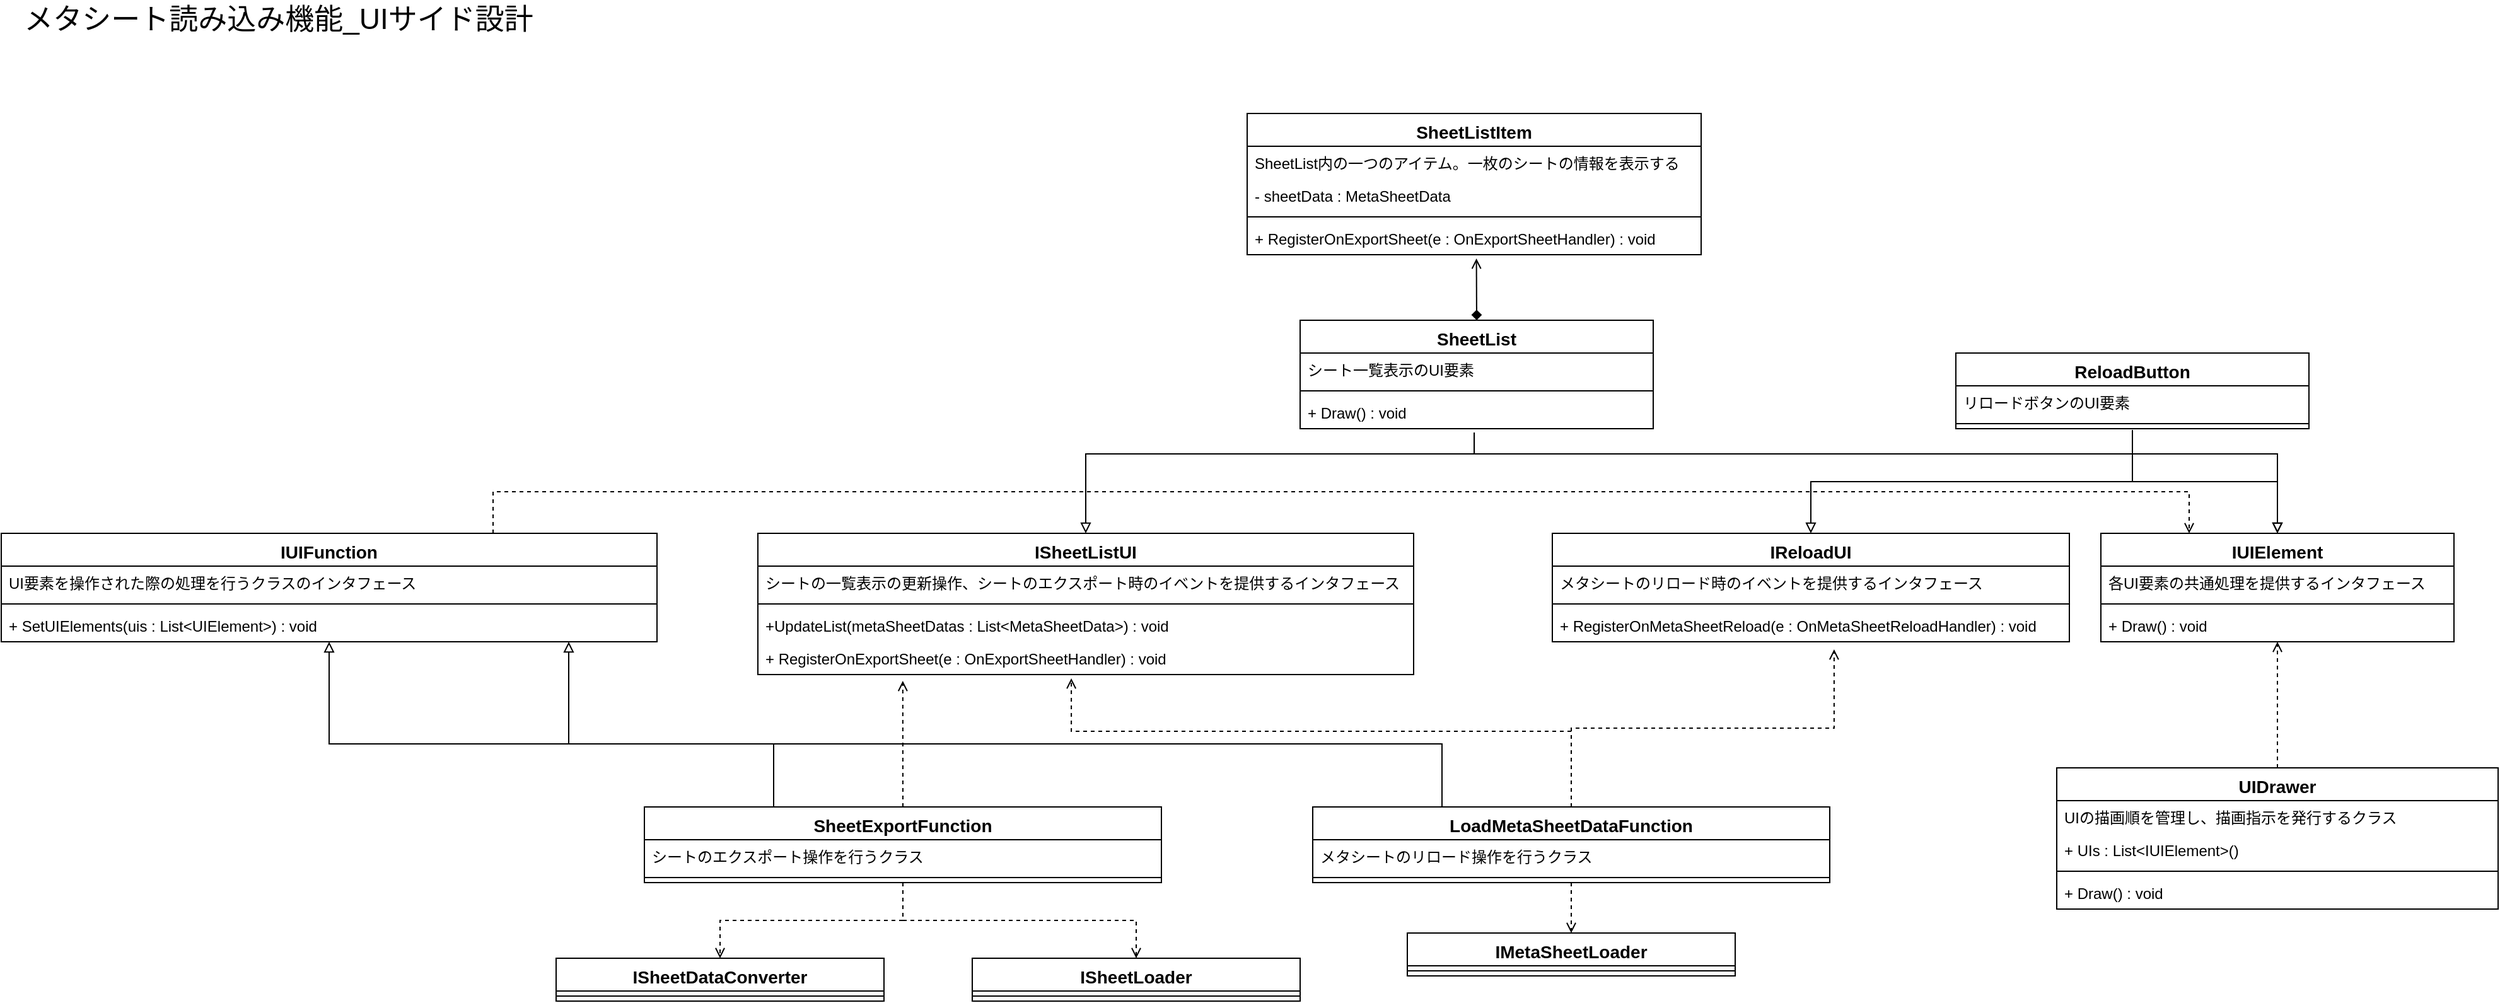 <mxfile version="18.0.1" type="device"><diagram id="pZ8-nbCR5Ntvw2svwKis" name="ページ1"><mxGraphModel dx="4409" dy="3332" grid="1" gridSize="10" guides="1" tooltips="1" connect="1" arrows="1" fold="1" page="1" pageScale="1" pageWidth="827" pageHeight="1169" math="0" shadow="0"><root><mxCell id="0"/><mxCell id="1" parent="0"/><mxCell id="_xUrK5Ruoj5piQmEMa_U-1" value="UIDrawer" style="swimlane;fontStyle=1;align=center;verticalAlign=top;childLayout=stackLayout;horizontal=1;startSize=26;horizontalStack=0;resizeParent=1;resizeParentMax=0;resizeLast=0;collapsible=1;marginBottom=0;fontSize=14;" parent="1" vertex="1"><mxGeometry x="340" y="529" width="350" height="112" as="geometry"/></mxCell><mxCell id="_xUrK5Ruoj5piQmEMa_U-11" value="UIの描画順を管理し、描画指示を発行するクラス" style="text;strokeColor=none;fillColor=none;align=left;verticalAlign=top;spacingLeft=4;spacingRight=4;overflow=hidden;rotatable=0;points=[[0,0.5],[1,0.5]];portConstraint=eastwest;" parent="_xUrK5Ruoj5piQmEMa_U-1" vertex="1"><mxGeometry y="26" width="350" height="26" as="geometry"/></mxCell><mxCell id="_xUrK5Ruoj5piQmEMa_U-2" value="+ UIs : List&lt;IUIElement&gt;()" style="text;strokeColor=none;fillColor=none;align=left;verticalAlign=top;spacingLeft=4;spacingRight=4;overflow=hidden;rotatable=0;points=[[0,0.5],[1,0.5]];portConstraint=eastwest;" parent="_xUrK5Ruoj5piQmEMa_U-1" vertex="1"><mxGeometry y="52" width="350" height="26" as="geometry"/></mxCell><mxCell id="_xUrK5Ruoj5piQmEMa_U-3" value="" style="line;strokeWidth=1;fillColor=none;align=left;verticalAlign=middle;spacingTop=-1;spacingLeft=3;spacingRight=3;rotatable=0;labelPosition=right;points=[];portConstraint=eastwest;" parent="_xUrK5Ruoj5piQmEMa_U-1" vertex="1"><mxGeometry y="78" width="350" height="8" as="geometry"/></mxCell><mxCell id="_xUrK5Ruoj5piQmEMa_U-4" value="+ Draw() : void" style="text;strokeColor=none;fillColor=none;align=left;verticalAlign=top;spacingLeft=4;spacingRight=4;overflow=hidden;rotatable=0;points=[[0,0.5],[1,0.5]];portConstraint=eastwest;" parent="_xUrK5Ruoj5piQmEMa_U-1" vertex="1"><mxGeometry y="86" width="350" height="26" as="geometry"/></mxCell><mxCell id="_xUrK5Ruoj5piQmEMa_U-5" value="メタシート読み込み機能_UIサイド設計" style="text;html=1;strokeColor=none;fillColor=none;align=center;verticalAlign=middle;whiteSpace=wrap;rounded=0;fontSize=23;" parent="1" vertex="1"><mxGeometry x="-1280" y="-80" width="420" height="30" as="geometry"/></mxCell><mxCell id="_xUrK5Ruoj5piQmEMa_U-7" value="IUIElement" style="swimlane;fontStyle=1;align=center;verticalAlign=top;childLayout=stackLayout;horizontal=1;startSize=26;horizontalStack=0;resizeParent=1;resizeParentMax=0;resizeLast=0;collapsible=1;marginBottom=0;fontSize=14;" parent="1" vertex="1"><mxGeometry x="375" y="343" width="280" height="86" as="geometry"/></mxCell><mxCell id="_xUrK5Ruoj5piQmEMa_U-8" value="各UI要素の共通処理を提供するインタフェース" style="text;strokeColor=none;fillColor=none;align=left;verticalAlign=top;spacingLeft=4;spacingRight=4;overflow=hidden;rotatable=0;points=[[0,0.5],[1,0.5]];portConstraint=eastwest;" parent="_xUrK5Ruoj5piQmEMa_U-7" vertex="1"><mxGeometry y="26" width="280" height="26" as="geometry"/></mxCell><mxCell id="_xUrK5Ruoj5piQmEMa_U-9" value="" style="line;strokeWidth=1;fillColor=none;align=left;verticalAlign=middle;spacingTop=-1;spacingLeft=3;spacingRight=3;rotatable=0;labelPosition=right;points=[];portConstraint=eastwest;" parent="_xUrK5Ruoj5piQmEMa_U-7" vertex="1"><mxGeometry y="52" width="280" height="8" as="geometry"/></mxCell><mxCell id="_xUrK5Ruoj5piQmEMa_U-10" value="+ Draw() : void" style="text;strokeColor=none;fillColor=none;align=left;verticalAlign=top;spacingLeft=4;spacingRight=4;overflow=hidden;rotatable=0;points=[[0,0.5],[1,0.5]];portConstraint=eastwest;" parent="_xUrK5Ruoj5piQmEMa_U-7" vertex="1"><mxGeometry y="60" width="280" height="26" as="geometry"/></mxCell><mxCell id="_xUrK5Ruoj5piQmEMa_U-12" value="" style="endArrow=open;html=1;rounded=0;fontSize=23;exitX=0.5;exitY=0;exitDx=0;exitDy=0;dashed=1;endFill=0;" parent="1" source="_xUrK5Ruoj5piQmEMa_U-1" target="_xUrK5Ruoj5piQmEMa_U-7" edge="1"><mxGeometry width="50" height="50" relative="1" as="geometry"><mxPoint x="435" y="493" as="sourcePoint"/><mxPoint x="515" y="453" as="targetPoint"/></mxGeometry></mxCell><mxCell id="_xUrK5Ruoj5piQmEMa_U-13" value="ReloadButton" style="swimlane;fontStyle=1;align=center;verticalAlign=top;childLayout=stackLayout;horizontal=1;startSize=26;horizontalStack=0;resizeParent=1;resizeParentMax=0;resizeLast=0;collapsible=1;marginBottom=0;fontSize=14;" parent="1" vertex="1"><mxGeometry x="260" y="200" width="280" height="60" as="geometry"/></mxCell><mxCell id="_xUrK5Ruoj5piQmEMa_U-14" value="リロードボタンのUI要素" style="text;strokeColor=none;fillColor=none;align=left;verticalAlign=top;spacingLeft=4;spacingRight=4;overflow=hidden;rotatable=0;points=[[0,0.5],[1,0.5]];portConstraint=eastwest;" parent="_xUrK5Ruoj5piQmEMa_U-13" vertex="1"><mxGeometry y="26" width="280" height="26" as="geometry"/></mxCell><mxCell id="_xUrK5Ruoj5piQmEMa_U-15" value="" style="line;strokeWidth=1;fillColor=none;align=left;verticalAlign=middle;spacingTop=-1;spacingLeft=3;spacingRight=3;rotatable=0;labelPosition=right;points=[];portConstraint=eastwest;" parent="_xUrK5Ruoj5piQmEMa_U-13" vertex="1"><mxGeometry y="52" width="280" height="8" as="geometry"/></mxCell><mxCell id="_xUrK5Ruoj5piQmEMa_U-17" value="IReloadUI" style="swimlane;fontStyle=1;align=center;verticalAlign=top;childLayout=stackLayout;horizontal=1;startSize=26;horizontalStack=0;resizeParent=1;resizeParentMax=0;resizeLast=0;collapsible=1;marginBottom=0;fontSize=14;" parent="1" vertex="1"><mxGeometry x="-60" y="343" width="410" height="86" as="geometry"/></mxCell><mxCell id="_xUrK5Ruoj5piQmEMa_U-18" value="メタシートのリロード時のイベントを提供するインタフェース" style="text;strokeColor=none;fillColor=none;align=left;verticalAlign=top;spacingLeft=4;spacingRight=4;overflow=hidden;rotatable=0;points=[[0,0.5],[1,0.5]];portConstraint=eastwest;" parent="_xUrK5Ruoj5piQmEMa_U-17" vertex="1"><mxGeometry y="26" width="410" height="26" as="geometry"/></mxCell><mxCell id="_xUrK5Ruoj5piQmEMa_U-19" value="" style="line;strokeWidth=1;fillColor=none;align=left;verticalAlign=middle;spacingTop=-1;spacingLeft=3;spacingRight=3;rotatable=0;labelPosition=right;points=[];portConstraint=eastwest;" parent="_xUrK5Ruoj5piQmEMa_U-17" vertex="1"><mxGeometry y="52" width="410" height="8" as="geometry"/></mxCell><mxCell id="_xUrK5Ruoj5piQmEMa_U-20" value="+ RegisterOnMetaSheetReload(e : OnMetaSheetReloadHandler) : void" style="text;strokeColor=none;fillColor=none;align=left;verticalAlign=top;spacingLeft=4;spacingRight=4;overflow=hidden;rotatable=0;points=[[0,0.5],[1,0.5]];portConstraint=eastwest;" parent="_xUrK5Ruoj5piQmEMa_U-17" vertex="1"><mxGeometry y="60" width="410" height="26" as="geometry"/></mxCell><mxCell id="_xUrK5Ruoj5piQmEMa_U-21" value="" style="endArrow=block;html=1;rounded=0;fontSize=23;endFill=0;exitX=0.5;exitY=1.192;exitDx=0;exitDy=0;exitPerimeter=0;entryX=0.5;entryY=0;entryDx=0;entryDy=0;edgeStyle=elbowEdgeStyle;elbow=vertical;" parent="1" target="_xUrK5Ruoj5piQmEMa_U-17" edge="1"><mxGeometry width="50" height="50" relative="1" as="geometry"><mxPoint x="400" y="260.992" as="sourcePoint"/><mxPoint x="524" y="439" as="targetPoint"/></mxGeometry></mxCell><mxCell id="_xUrK5Ruoj5piQmEMa_U-22" value="" style="endArrow=block;html=1;rounded=0;fontSize=23;endFill=0;exitX=0.5;exitY=1.192;exitDx=0;exitDy=0;exitPerimeter=0;entryX=0.5;entryY=0;entryDx=0;entryDy=0;edgeStyle=elbowEdgeStyle;elbow=vertical;" parent="1" target="_xUrK5Ruoj5piQmEMa_U-7" edge="1"><mxGeometry width="50" height="50" relative="1" as="geometry"><mxPoint x="400" y="260.992" as="sourcePoint"/><mxPoint x="190" y="353" as="targetPoint"/></mxGeometry></mxCell><mxCell id="8NGYuiesdJugv4xLFemF-8" value="SheetList" style="swimlane;fontStyle=1;align=center;verticalAlign=top;childLayout=stackLayout;horizontal=1;startSize=26;horizontalStack=0;resizeParent=1;resizeParentMax=0;resizeLast=0;collapsible=1;marginBottom=0;fontSize=14;" parent="1" vertex="1"><mxGeometry x="-260" y="174" width="280" height="86" as="geometry"/></mxCell><mxCell id="8NGYuiesdJugv4xLFemF-9" value="シート一覧表示のUI要素" style="text;strokeColor=none;fillColor=none;align=left;verticalAlign=top;spacingLeft=4;spacingRight=4;overflow=hidden;rotatable=0;points=[[0,0.5],[1,0.5]];portConstraint=eastwest;" parent="8NGYuiesdJugv4xLFemF-8" vertex="1"><mxGeometry y="26" width="280" height="26" as="geometry"/></mxCell><mxCell id="8NGYuiesdJugv4xLFemF-10" value="" style="line;strokeWidth=1;fillColor=none;align=left;verticalAlign=middle;spacingTop=-1;spacingLeft=3;spacingRight=3;rotatable=0;labelPosition=right;points=[];portConstraint=eastwest;" parent="8NGYuiesdJugv4xLFemF-8" vertex="1"><mxGeometry y="52" width="280" height="8" as="geometry"/></mxCell><mxCell id="8NGYuiesdJugv4xLFemF-11" value="+ Draw() : void" style="text;strokeColor=none;fillColor=none;align=left;verticalAlign=top;spacingLeft=4;spacingRight=4;overflow=hidden;rotatable=0;points=[[0,0.5],[1,0.5]];portConstraint=eastwest;" parent="8NGYuiesdJugv4xLFemF-8" vertex="1"><mxGeometry y="60" width="280" height="26" as="geometry"/></mxCell><mxCell id="8NGYuiesdJugv4xLFemF-12" value="" style="endArrow=block;html=1;rounded=0;fontSize=23;endFill=0;exitX=0.493;exitY=1.154;exitDx=0;exitDy=0;exitPerimeter=0;entryX=0.5;entryY=0;entryDx=0;entryDy=0;edgeStyle=elbowEdgeStyle;elbow=vertical;" parent="1" source="8NGYuiesdJugv4xLFemF-11" target="_xUrK5Ruoj5piQmEMa_U-7" edge="1"><mxGeometry width="50" height="50" relative="1" as="geometry"><mxPoint x="410" y="270.992" as="sourcePoint"/><mxPoint x="525" y="353" as="targetPoint"/><Array as="points"><mxPoint x="200" y="280"/></Array></mxGeometry></mxCell><mxCell id="8NGYuiesdJugv4xLFemF-13" value="ISheetListUI" style="swimlane;fontStyle=1;align=center;verticalAlign=top;childLayout=stackLayout;horizontal=1;startSize=26;horizontalStack=0;resizeParent=1;resizeParentMax=0;resizeLast=0;collapsible=1;marginBottom=0;fontSize=14;" parent="1" vertex="1"><mxGeometry x="-690" y="343" width="520" height="112" as="geometry"/></mxCell><mxCell id="8NGYuiesdJugv4xLFemF-14" value="シートの一覧表示の更新操作、シートのエクスポート時のイベントを提供するインタフェース" style="text;strokeColor=none;fillColor=none;align=left;verticalAlign=top;spacingLeft=4;spacingRight=4;overflow=hidden;rotatable=0;points=[[0,0.5],[1,0.5]];portConstraint=eastwest;" parent="8NGYuiesdJugv4xLFemF-13" vertex="1"><mxGeometry y="26" width="520" height="26" as="geometry"/></mxCell><mxCell id="8NGYuiesdJugv4xLFemF-15" value="" style="line;strokeWidth=1;fillColor=none;align=left;verticalAlign=middle;spacingTop=-1;spacingLeft=3;spacingRight=3;rotatable=0;labelPosition=right;points=[];portConstraint=eastwest;" parent="8NGYuiesdJugv4xLFemF-13" vertex="1"><mxGeometry y="52" width="520" height="8" as="geometry"/></mxCell><mxCell id="8NGYuiesdJugv4xLFemF-16" value="+UpdateList(metaSheetDatas : List&lt;MetaSheetData&gt;) : void" style="text;strokeColor=none;fillColor=none;align=left;verticalAlign=top;spacingLeft=4;spacingRight=4;overflow=hidden;rotatable=0;points=[[0,0.5],[1,0.5]];portConstraint=eastwest;" parent="8NGYuiesdJugv4xLFemF-13" vertex="1"><mxGeometry y="60" width="520" height="26" as="geometry"/></mxCell><mxCell id="8NGYuiesdJugv4xLFemF-18" value="+ RegisterOnExportSheet(e : OnExportSheetHandler) : void" style="text;strokeColor=none;fillColor=none;align=left;verticalAlign=top;spacingLeft=4;spacingRight=4;overflow=hidden;rotatable=0;points=[[0,0.5],[1,0.5]];portConstraint=eastwest;" parent="8NGYuiesdJugv4xLFemF-13" vertex="1"><mxGeometry y="86" width="520" height="26" as="geometry"/></mxCell><mxCell id="8NGYuiesdJugv4xLFemF-17" value="" style="endArrow=block;html=1;rounded=0;fontSize=23;endFill=0;exitX=0.493;exitY=1.115;exitDx=0;exitDy=0;exitPerimeter=0;entryX=0.5;entryY=0;entryDx=0;entryDy=0;edgeStyle=elbowEdgeStyle;elbow=vertical;" parent="1" source="8NGYuiesdJugv4xLFemF-11" target="8NGYuiesdJugv4xLFemF-13" edge="1"><mxGeometry width="50" height="50" relative="1" as="geometry"><mxPoint x="-111.96" y="274.004" as="sourcePoint"/><mxPoint x="525" y="353" as="targetPoint"/><Array as="points"><mxPoint x="-150" y="280"/></Array></mxGeometry></mxCell><mxCell id="8NGYuiesdJugv4xLFemF-19" value="LoadMetaSheetDataFunction" style="swimlane;fontStyle=1;align=center;verticalAlign=top;childLayout=stackLayout;horizontal=1;startSize=26;horizontalStack=0;resizeParent=1;resizeParentMax=0;resizeLast=0;collapsible=1;marginBottom=0;fontSize=14;" parent="1" vertex="1"><mxGeometry x="-250" y="560" width="410" height="60" as="geometry"/></mxCell><mxCell id="8NGYuiesdJugv4xLFemF-20" value="メタシートのリロード操作を行うクラス" style="text;strokeColor=none;fillColor=none;align=left;verticalAlign=top;spacingLeft=4;spacingRight=4;overflow=hidden;rotatable=0;points=[[0,0.5],[1,0.5]];portConstraint=eastwest;" parent="8NGYuiesdJugv4xLFemF-19" vertex="1"><mxGeometry y="26" width="410" height="26" as="geometry"/></mxCell><mxCell id="8NGYuiesdJugv4xLFemF-21" value="" style="line;strokeWidth=1;fillColor=none;align=left;verticalAlign=middle;spacingTop=-1;spacingLeft=3;spacingRight=3;rotatable=0;labelPosition=right;points=[];portConstraint=eastwest;" parent="8NGYuiesdJugv4xLFemF-19" vertex="1"><mxGeometry y="52" width="410" height="8" as="geometry"/></mxCell><mxCell id="8NGYuiesdJugv4xLFemF-23" value="" style="endArrow=open;html=1;rounded=0;fontSize=23;exitX=0.5;exitY=0;exitDx=0;exitDy=0;dashed=1;endFill=0;edgeStyle=elbowEdgeStyle;elbow=vertical;entryX=0.545;entryY=1.231;entryDx=0;entryDy=0;entryPerimeter=0;" parent="1" source="8NGYuiesdJugv4xLFemF-19" target="_xUrK5Ruoj5piQmEMa_U-20" edge="1"><mxGeometry width="50" height="50" relative="1" as="geometry"><mxPoint x="525" y="539" as="sourcePoint"/><mxPoint x="525" y="439" as="targetPoint"/></mxGeometry></mxCell><mxCell id="8NGYuiesdJugv4xLFemF-24" value="" style="endArrow=open;html=1;rounded=0;fontSize=23;exitX=0.5;exitY=0;exitDx=0;exitDy=0;dashed=1;endFill=0;edgeStyle=elbowEdgeStyle;elbow=vertical;entryX=0.478;entryY=1.115;entryDx=0;entryDy=0;entryPerimeter=0;" parent="1" source="8NGYuiesdJugv4xLFemF-19" target="8NGYuiesdJugv4xLFemF-18" edge="1"><mxGeometry width="50" height="50" relative="1" as="geometry"><mxPoint x="-35" y="570" as="sourcePoint"/><mxPoint x="-420" y="470" as="targetPoint"/><Array as="points"><mxPoint x="-250" y="500"/></Array></mxGeometry></mxCell><mxCell id="8NGYuiesdJugv4xLFemF-25" value="SheetExportFunction" style="swimlane;fontStyle=1;align=center;verticalAlign=top;childLayout=stackLayout;horizontal=1;startSize=26;horizontalStack=0;resizeParent=1;resizeParentMax=0;resizeLast=0;collapsible=1;marginBottom=0;fontSize=14;" parent="1" vertex="1"><mxGeometry x="-780" y="560" width="410" height="60" as="geometry"/></mxCell><mxCell id="8NGYuiesdJugv4xLFemF-26" value="シートのエクスポート操作を行うクラス" style="text;strokeColor=none;fillColor=none;align=left;verticalAlign=top;spacingLeft=4;spacingRight=4;overflow=hidden;rotatable=0;points=[[0,0.5],[1,0.5]];portConstraint=eastwest;" parent="8NGYuiesdJugv4xLFemF-25" vertex="1"><mxGeometry y="26" width="410" height="26" as="geometry"/></mxCell><mxCell id="8NGYuiesdJugv4xLFemF-27" value="" style="line;strokeWidth=1;fillColor=none;align=left;verticalAlign=middle;spacingTop=-1;spacingLeft=3;spacingRight=3;rotatable=0;labelPosition=right;points=[];portConstraint=eastwest;" parent="8NGYuiesdJugv4xLFemF-25" vertex="1"><mxGeometry y="52" width="410" height="8" as="geometry"/></mxCell><mxCell id="8NGYuiesdJugv4xLFemF-29" value="" style="endArrow=open;html=1;rounded=0;fontSize=23;exitX=0.5;exitY=0;exitDx=0;exitDy=0;dashed=1;endFill=0;elbow=vertical;entryX=0.221;entryY=1.192;entryDx=0;entryDy=0;entryPerimeter=0;" parent="1" source="8NGYuiesdJugv4xLFemF-25" target="8NGYuiesdJugv4xLFemF-18" edge="1"><mxGeometry width="50" height="50" relative="1" as="geometry"><mxPoint x="-35" y="570" as="sourcePoint"/><mxPoint x="-575" y="480" as="targetPoint"/></mxGeometry></mxCell><mxCell id="8NGYuiesdJugv4xLFemF-30" value="IMetaSheetLoader" style="swimlane;fontStyle=1;align=center;verticalAlign=top;childLayout=stackLayout;horizontal=1;startSize=26;horizontalStack=0;resizeParent=1;resizeParentMax=0;resizeLast=0;collapsible=1;marginBottom=0;fontSize=14;" parent="1" vertex="1"><mxGeometry x="-175" y="660" width="260" height="34" as="geometry"/></mxCell><mxCell id="8NGYuiesdJugv4xLFemF-33" value="" style="line;strokeWidth=1;fillColor=none;align=left;verticalAlign=middle;spacingTop=-1;spacingLeft=3;spacingRight=3;rotatable=0;labelPosition=right;points=[];portConstraint=eastwest;" parent="8NGYuiesdJugv4xLFemF-30" vertex="1"><mxGeometry y="26" width="260" height="8" as="geometry"/></mxCell><mxCell id="8NGYuiesdJugv4xLFemF-35" value="" style="endArrow=open;html=1;rounded=0;fontSize=23;exitX=0.5;exitY=1;exitDx=0;exitDy=0;dashed=1;endFill=0;entryX=0.5;entryY=0;entryDx=0;entryDy=0;" parent="1" source="8NGYuiesdJugv4xLFemF-19" target="8NGYuiesdJugv4xLFemF-30" edge="1"><mxGeometry width="50" height="50" relative="1" as="geometry"><mxPoint x="525" y="539" as="sourcePoint"/><mxPoint x="525" y="439" as="targetPoint"/></mxGeometry></mxCell><mxCell id="8NGYuiesdJugv4xLFemF-36" value="ISheetLoader" style="swimlane;fontStyle=1;align=center;verticalAlign=top;childLayout=stackLayout;horizontal=1;startSize=26;horizontalStack=0;resizeParent=1;resizeParentMax=0;resizeLast=0;collapsible=1;marginBottom=0;fontSize=14;" parent="1" vertex="1"><mxGeometry x="-520" y="680" width="260" height="34" as="geometry"/></mxCell><mxCell id="8NGYuiesdJugv4xLFemF-37" value="" style="line;strokeWidth=1;fillColor=none;align=left;verticalAlign=middle;spacingTop=-1;spacingLeft=3;spacingRight=3;rotatable=0;labelPosition=right;points=[];portConstraint=eastwest;" parent="8NGYuiesdJugv4xLFemF-36" vertex="1"><mxGeometry y="26" width="260" height="8" as="geometry"/></mxCell><mxCell id="8NGYuiesdJugv4xLFemF-38" value="ISheetDataConverter" style="swimlane;fontStyle=1;align=center;verticalAlign=top;childLayout=stackLayout;horizontal=1;startSize=26;horizontalStack=0;resizeParent=1;resizeParentMax=0;resizeLast=0;collapsible=1;marginBottom=0;fontSize=14;" parent="1" vertex="1"><mxGeometry x="-850" y="680" width="260" height="34" as="geometry"/></mxCell><mxCell id="8NGYuiesdJugv4xLFemF-39" value="" style="line;strokeWidth=1;fillColor=none;align=left;verticalAlign=middle;spacingTop=-1;spacingLeft=3;spacingRight=3;rotatable=0;labelPosition=right;points=[];portConstraint=eastwest;" parent="8NGYuiesdJugv4xLFemF-38" vertex="1"><mxGeometry y="26" width="260" height="8" as="geometry"/></mxCell><mxCell id="8NGYuiesdJugv4xLFemF-40" value="" style="endArrow=open;html=1;rounded=0;fontSize=23;exitX=0.5;exitY=1;exitDx=0;exitDy=0;dashed=1;endFill=0;elbow=vertical;entryX=0.5;entryY=0;entryDx=0;entryDy=0;edgeStyle=elbowEdgeStyle;" parent="1" source="8NGYuiesdJugv4xLFemF-25" target="8NGYuiesdJugv4xLFemF-38" edge="1"><mxGeometry width="50" height="50" relative="1" as="geometry"><mxPoint x="-565" y="570" as="sourcePoint"/><mxPoint x="-565.08" y="469.992" as="targetPoint"/></mxGeometry></mxCell><mxCell id="8NGYuiesdJugv4xLFemF-41" value="" style="endArrow=open;html=1;rounded=0;fontSize=23;exitX=0.5;exitY=1;exitDx=0;exitDy=0;dashed=1;endFill=0;elbow=vertical;entryX=0.5;entryY=0;entryDx=0;entryDy=0;edgeStyle=elbowEdgeStyle;" parent="1" source="8NGYuiesdJugv4xLFemF-25" target="8NGYuiesdJugv4xLFemF-36" edge="1"><mxGeometry width="50" height="50" relative="1" as="geometry"><mxPoint x="-565" y="630" as="sourcePoint"/><mxPoint x="-710" y="690" as="targetPoint"/></mxGeometry></mxCell><mxCell id="imFlmOSH9oFwfvli5ju6-1" value="IUIFunction" style="swimlane;fontStyle=1;align=center;verticalAlign=top;childLayout=stackLayout;horizontal=1;startSize=26;horizontalStack=0;resizeParent=1;resizeParentMax=0;resizeLast=0;collapsible=1;marginBottom=0;fontSize=14;" vertex="1" parent="1"><mxGeometry x="-1290" y="343" width="520" height="86" as="geometry"/></mxCell><mxCell id="imFlmOSH9oFwfvli5ju6-2" value="UI要素を操作された際の処理を行うクラスのインタフェース" style="text;strokeColor=none;fillColor=none;align=left;verticalAlign=top;spacingLeft=4;spacingRight=4;overflow=hidden;rotatable=0;points=[[0,0.5],[1,0.5]];portConstraint=eastwest;" vertex="1" parent="imFlmOSH9oFwfvli5ju6-1"><mxGeometry y="26" width="520" height="26" as="geometry"/></mxCell><mxCell id="imFlmOSH9oFwfvli5ju6-3" value="" style="line;strokeWidth=1;fillColor=none;align=left;verticalAlign=middle;spacingTop=-1;spacingLeft=3;spacingRight=3;rotatable=0;labelPosition=right;points=[];portConstraint=eastwest;" vertex="1" parent="imFlmOSH9oFwfvli5ju6-1"><mxGeometry y="52" width="520" height="8" as="geometry"/></mxCell><mxCell id="imFlmOSH9oFwfvli5ju6-5" value="+ SetUIElements(uis : List&lt;UIElement&gt;) : void" style="text;strokeColor=none;fillColor=none;align=left;verticalAlign=top;spacingLeft=4;spacingRight=4;overflow=hidden;rotatable=0;points=[[0,0.5],[1,0.5]];portConstraint=eastwest;" vertex="1" parent="imFlmOSH9oFwfvli5ju6-1"><mxGeometry y="60" width="520" height="26" as="geometry"/></mxCell><mxCell id="imFlmOSH9oFwfvli5ju6-6" value="" style="endArrow=block;html=1;rounded=0;fontSize=23;endFill=0;exitX=0.25;exitY=0;exitDx=0;exitDy=0;edgeStyle=elbowEdgeStyle;elbow=vertical;" edge="1" parent="1" source="8NGYuiesdJugv4xLFemF-25" target="imFlmOSH9oFwfvli5ju6-1"><mxGeometry width="50" height="50" relative="1" as="geometry"><mxPoint x="-111.96" y="272.99" as="sourcePoint"/><mxPoint x="-1030" y="500" as="targetPoint"/><Array as="points"><mxPoint x="-840" y="510"/></Array></mxGeometry></mxCell><mxCell id="imFlmOSH9oFwfvli5ju6-7" value="" style="endArrow=block;html=1;rounded=0;fontSize=23;endFill=0;exitX=0.25;exitY=0;exitDx=0;exitDy=0;edgeStyle=elbowEdgeStyle;elbow=vertical;" edge="1" parent="1" source="8NGYuiesdJugv4xLFemF-19" target="imFlmOSH9oFwfvli5ju6-1"><mxGeometry width="50" height="50" relative="1" as="geometry"><mxPoint x="-667.5" y="570.0" as="sourcePoint"/><mxPoint x="-1040" y="440" as="targetPoint"/><Array as="points"><mxPoint x="-600" y="510"/></Array></mxGeometry></mxCell><mxCell id="imFlmOSH9oFwfvli5ju6-8" value="SheetListItem" style="swimlane;fontStyle=1;align=center;verticalAlign=top;childLayout=stackLayout;horizontal=1;startSize=26;horizontalStack=0;resizeParent=1;resizeParentMax=0;resizeLast=0;collapsible=1;marginBottom=0;fontSize=14;" vertex="1" parent="1"><mxGeometry x="-302" y="10" width="360" height="112" as="geometry"/></mxCell><mxCell id="imFlmOSH9oFwfvli5ju6-9" value="SheetList内の一つのアイテム。一枚のシートの情報を表示する" style="text;strokeColor=none;fillColor=none;align=left;verticalAlign=top;spacingLeft=4;spacingRight=4;overflow=hidden;rotatable=0;points=[[0,0.5],[1,0.5]];portConstraint=eastwest;" vertex="1" parent="imFlmOSH9oFwfvli5ju6-8"><mxGeometry y="26" width="360" height="26" as="geometry"/></mxCell><mxCell id="imFlmOSH9oFwfvli5ju6-12" value="- sheetData : MetaSheetData" style="text;strokeColor=none;fillColor=none;align=left;verticalAlign=top;spacingLeft=4;spacingRight=4;overflow=hidden;rotatable=0;points=[[0,0.5],[1,0.5]];portConstraint=eastwest;" vertex="1" parent="imFlmOSH9oFwfvli5ju6-8"><mxGeometry y="52" width="360" height="26" as="geometry"/></mxCell><mxCell id="imFlmOSH9oFwfvli5ju6-10" value="" style="line;strokeWidth=1;fillColor=none;align=left;verticalAlign=middle;spacingTop=-1;spacingLeft=3;spacingRight=3;rotatable=0;labelPosition=right;points=[];portConstraint=eastwest;" vertex="1" parent="imFlmOSH9oFwfvli5ju6-8"><mxGeometry y="78" width="360" height="8" as="geometry"/></mxCell><mxCell id="imFlmOSH9oFwfvli5ju6-11" value="+ RegisterOnExportSheet(e : OnExportSheetHandler) : void" style="text;strokeColor=none;fillColor=none;align=left;verticalAlign=top;spacingLeft=4;spacingRight=4;overflow=hidden;rotatable=0;points=[[0,0.5],[1,0.5]];portConstraint=eastwest;" vertex="1" parent="imFlmOSH9oFwfvli5ju6-8"><mxGeometry y="86" width="360" height="26" as="geometry"/></mxCell><mxCell id="imFlmOSH9oFwfvli5ju6-13" value="" style="endArrow=open;html=1;rounded=0;exitX=0.5;exitY=0;exitDx=0;exitDy=0;entryX=0.505;entryY=1.115;entryDx=0;entryDy=0;entryPerimeter=0;endFill=0;startArrow=diamond;startFill=1;" edge="1" parent="1" source="8NGYuiesdJugv4xLFemF-8" target="imFlmOSH9oFwfvli5ju6-11"><mxGeometry width="50" height="50" relative="1" as="geometry"><mxPoint x="-110" y="210" as="sourcePoint"/><mxPoint x="-60" y="160" as="targetPoint"/></mxGeometry></mxCell><mxCell id="imFlmOSH9oFwfvli5ju6-14" value="" style="endArrow=open;html=1;rounded=0;fontSize=23;exitX=0.75;exitY=0;exitDx=0;exitDy=0;dashed=1;endFill=0;entryX=0.25;entryY=0;entryDx=0;entryDy=0;" edge="1" parent="1" source="imFlmOSH9oFwfvli5ju6-1" target="_xUrK5Ruoj5piQmEMa_U-7"><mxGeometry width="50" height="50" relative="1" as="geometry"><mxPoint x="525" y="539" as="sourcePoint"/><mxPoint x="525" y="439" as="targetPoint"/><Array as="points"><mxPoint x="-900" y="310"/><mxPoint x="445" y="310"/></Array></mxGeometry></mxCell></root></mxGraphModel></diagram></mxfile>